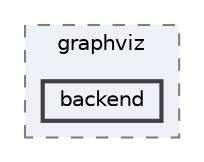 digraph "C:/Users/LukeMabie/documents/Development/Password_Saver_Using_Django-master/venv/Lib/site-packages/graphviz/backend"
{
 // LATEX_PDF_SIZE
  bgcolor="transparent";
  edge [fontname=Helvetica,fontsize=10,labelfontname=Helvetica,labelfontsize=10];
  node [fontname=Helvetica,fontsize=10,shape=box,height=0.2,width=0.4];
  compound=true
  subgraph clusterdir_7ef5041c82e9e6fa2ecb38f1958fef9e {
    graph [ bgcolor="#edf0f7", pencolor="grey50", label="graphviz", fontname=Helvetica,fontsize=10 style="filled,dashed", URL="dir_7ef5041c82e9e6fa2ecb38f1958fef9e.html",tooltip=""]
  dir_58200c821cd216991e11dc987dec64fd [label="backend", fillcolor="#edf0f7", color="grey25", style="filled,bold", URL="dir_58200c821cd216991e11dc987dec64fd.html",tooltip=""];
  }
}
